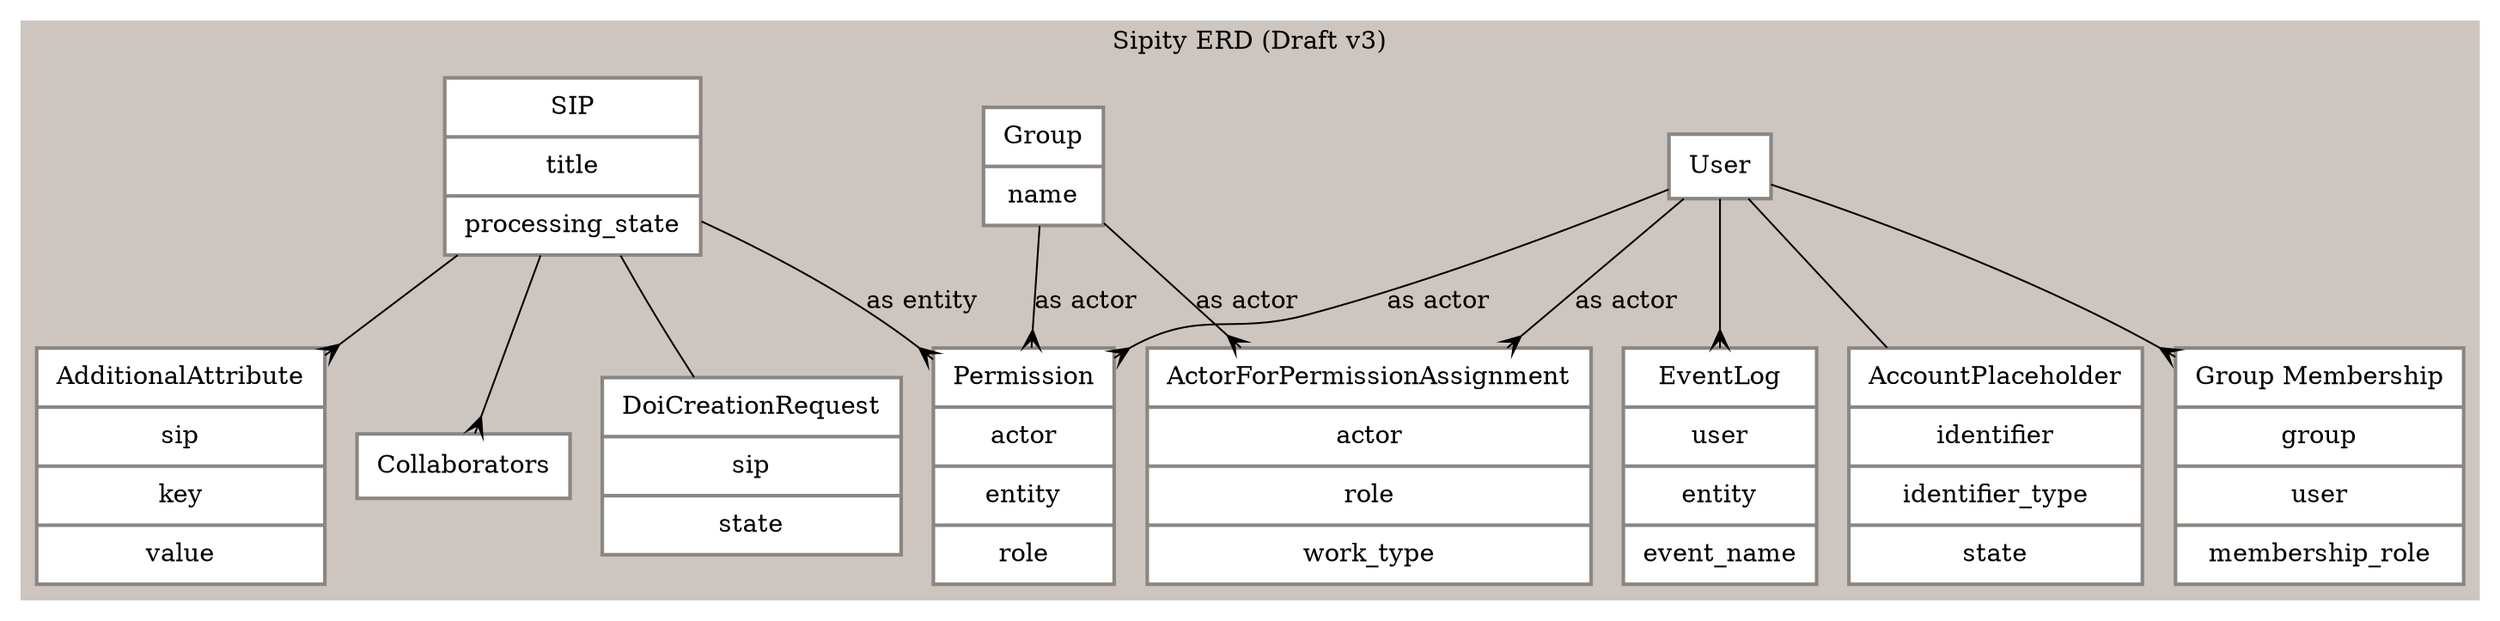 digraph "G" {
    compound=true;
    node[color="grey15" shape=record penwidth=2 margin="0.15, 0.125"];

    subgraph cluster_0 {
        label="Sipity ERD (Draft v3)"
        color="seashell3"
        style="filled"
        node[style=filled fillcolor=white color="seashell4"]
        edge[arrowhead="crow"]

        user[label="{ User }"]
        group_entity[label="{ Group | name }"]
        group_membership[label="{ Group Membership | group | user | membership_role }"]
        sip[label="{ SIP | title | processing_state }"]
        event_log[label="{ EventLog | user | entity | event_name }"]
        permission[label="{ Permission | actor | entity | role }"]
        collaborators[label="{ Collaborators }"]
        account_placeholder[label="{ AccountPlaceholder | identifier | identifier_type | state }"]
        doi_creation_request[label="{ DoiCreationRequest | sip | state }"]
        additional_attributes[label="{ AdditionalAttribute | sip | key | value }"]
        ActorForPermissionAssignment[label="{ ActorForPermissionAssignment | actor | role | work_type }"]

        user -> group_membership
        group_entity -> ActorForPermissionAssignment[label="as actor"]
        user -> ActorForPermissionAssignment[label="as actor"]

        user -> permission[label="as actor"]
        group_entity -> permission[label="as actor"]
        sip -> permission[label="as entity"]
        user -> event_log
        sip -> collaborators
        sip -> additional_attributes
        sip -> doi_creation_request[arrowhead=none]
        user -> account_placeholder[arrowhead=none]
    }

}
